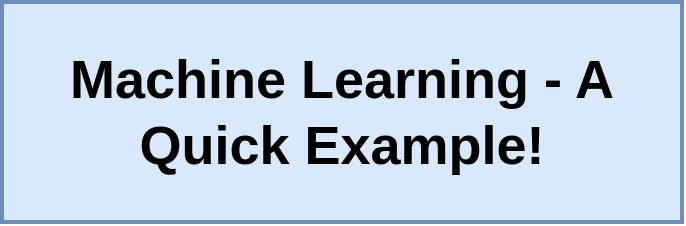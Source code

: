 <mxfile userAgent="Mozilla/5.0 (Macintosh; Intel Mac OS X 10_13_6) AppleWebKit/537.36 (KHTML, like Gecko) Chrome/68.0.344.106 Safari/537.36" version="9.2.1" editor="www.draw.io" type="github"><diagram id="460f4e1b-ad87-1192-3777-3b4a3b31817b" name="01 - ml"><mxGraphModel dx="699" dy="318" grid="1" gridSize="10" guides="1" tooltips="1" connect="1" arrows="1" fold="1" page="1" pageScale="1" pageWidth="3300" pageHeight="4681" background="#ffffff" math="0" shadow="0"><root><mxCell id="0"/><mxCell id="1" parent="0"/><mxCell id="6" value="Machine Learning - A Quick Example!" style="rounded=0;whiteSpace=wrap;html=1;strokeWidth=2;fontSize=27;align=center;fillColor=#dae8fc;strokeColor=#6c8ebf;fontStyle=1" vertex="1" parent="1"><mxGeometry x="530" y="170" width="340" height="110" as="geometry"/></mxCell></root></mxGraphModel></diagram><diagram id="e04aa3a9-991b-03bd-8eec-af1bfe04b6a5" name="04 - examples"><mxGraphModel dx="699" dy="318" grid="1" gridSize="10" guides="1" tooltips="1" connect="1" arrows="1" fold="1" page="1" pageScale="1" pageWidth="3300" pageHeight="4681" background="#ffffff" math="0" shadow="0"><root><mxCell id="0"/><mxCell id="1" parent="0"/><mxCell id="20" value="If it rains 240mm this year, how much flood damage will there be?" style="rounded=0;whiteSpace=wrap;html=1;strokeWidth=2;fontSize=20;align=center;fillColor=#dae8fc;strokeColor=#6c8ebf;" vertex="1" parent="1"><mxGeometry x="590" y="270" width="390" height="102" as="geometry"/></mxCell><mxCell id="28" value="Problem" style="rounded=0;whiteSpace=wrap;html=1;strokeWidth=2;fontSize=18;align=center;fillColor=#f5f5f5;strokeColor=#666666;fontStyle=2" vertex="1" parent="1"><mxGeometry x="450" y="100" width="100" height="40" as="geometry"/></mxCell><mxCell id="35" style="edgeStyle=orthogonalEdgeStyle;rounded=0;html=1;exitX=0.5;exitY=1;entryX=0.5;entryY=0;jettySize=auto;orthogonalLoop=1;strokeWidth=3;fontSize=15;" edge="1" parent="1" source="30" target="20"><mxGeometry relative="1" as="geometry"/></mxCell><mxCell id="30" value="City Manager asks you..." style="text;html=1;strokeColor=none;fillColor=none;align=center;verticalAlign=middle;whiteSpace=wrap;rounded=0;fontSize=20;fontStyle=2" vertex="1" parent="1"><mxGeometry x="720" y="190" width="130" height="50" as="geometry"/></mxCell><mxCell id="34" style="edgeStyle=orthogonalEdgeStyle;rounded=0;html=1;exitX=0.5;exitY=1;jettySize=auto;orthogonalLoop=1;strokeWidth=3;fontSize=15;" edge="1" parent="1" source="33"><mxGeometry relative="1" as="geometry"><mxPoint x="785.333" y="190" as="targetPoint"/></mxGeometry></mxCell><mxCell id="33" value="Imagine you are an analyst at a small city with a big flooding problem." style="rounded=0;whiteSpace=wrap;html=1;strokeWidth=2;fontSize=15;align=center;fontStyle=2;fillColor=#f5f5f5;strokeColor=#666666;" vertex="1" parent="1"><mxGeometry x="621" y="90" width="329" height="60" as="geometry"/></mxCell></root></mxGraphModel></diagram><diagram id="da164548-82a7-afe7-6e6e-ec7a1a2e9e2a" name="12 - question"><mxGraphModel dx="699" dy="318" grid="1" gridSize="10" guides="1" tooltips="1" connect="1" arrows="1" fold="1" page="1" pageScale="1" pageWidth="3300" pageHeight="4681" background="#ffffff" math="0" shadow="0"><root><mxCell id="0"/><mxCell id="1" parent="0"/><mxCell id="2" value="Assemble a set of data related to the problem you're trying to solve" style="rounded=0;whiteSpace=wrap;html=1;strokeWidth=2;fontSize=15;align=center;fillColor=#dae8fc;strokeColor=#6c8ebf;" vertex="1" parent="1"><mxGeometry x="560" y="200" width="480" height="40" as="geometry"/></mxCell><mxCell id="3" value="Problem Solving Process" style="text;html=1;strokeColor=none;fillColor=none;align=center;verticalAlign=middle;whiteSpace=wrap;rounded=0;fontSize=20;fontStyle=1" vertex="1" parent="1"><mxGeometry x="662.5" y="130" width="275" height="20" as="geometry"/></mxCell><mxCell id="4" value="" style="endArrow=classic;html=1;strokeWidth=3;fontSize=15;" edge="1" parent="1"><mxGeometry width="50" height="50" relative="1" as="geometry"><mxPoint x="550" y="160" as="sourcePoint"/><mxPoint x="550" y="360" as="targetPoint"/></mxGeometry></mxCell><mxCell id="5" value="Identify data that is relevant to the problem" style="rounded=0;whiteSpace=wrap;html=1;strokeWidth=2;fontSize=15;align=center;fillColor=#dae8fc;strokeColor=#6c8ebf;" vertex="1" parent="1"><mxGeometry x="560" y="160" width="480" height="40" as="geometry"/></mxCell><mxCell id="6" value="Decide on the type of output you are predicting" style="rounded=0;whiteSpace=wrap;html=1;strokeWidth=2;fontSize=15;align=center;fillColor=#dae8fc;strokeColor=#6c8ebf;" vertex="1" parent="1"><mxGeometry x="560" y="240" width="480" height="40" as="geometry"/></mxCell><mxCell id="7" value="Based on type of output, pick an algorithm that will determine a correlation between your 'features' and 'labels'" style="rounded=0;whiteSpace=wrap;html=1;strokeWidth=2;fontSize=15;align=center;fillColor=#dae8fc;strokeColor=#6c8ebf;" vertex="1" parent="1"><mxGeometry x="560" y="280" width="480" height="40" as="geometry"/></mxCell><mxCell id="8" value="Use model generated by algorithm to make a prediction" style="rounded=0;whiteSpace=wrap;html=1;strokeWidth=2;fontSize=15;align=center;fillColor=#dae8fc;strokeColor=#6c8ebf;" vertex="1" parent="1"><mxGeometry x="560" y="320" width="480" height="40" as="geometry"/></mxCell></root></mxGraphModel></diagram><diagram id="76f795b4-d7b3-1add-bacd-87d66de866ec" name="14 - dep"><mxGraphModel dx="932" dy="424" grid="1" gridSize="10" guides="1" tooltips="1" connect="1" arrows="1" fold="1" page="1" pageScale="1" pageWidth="3300" pageHeight="4681" background="#ffffff" math="0" shadow="0"><root><mxCell id="0"/><mxCell id="1" parent="0"/><mxCell id="2" value="annual rainfall" style="rounded=0;whiteSpace=wrap;html=1;strokeWidth=2;fontSize=20;align=center;fillColor=#dae8fc;strokeColor=#6c8ebf;fontStyle=1" vertex="1" parent="1"><mxGeometry x="515" y="270" width="120" height="60" as="geometry"/></mxCell><mxCell id="3" value="If the amount of&amp;nbsp;" style="text;html=1;strokeColor=none;fillColor=none;align=center;verticalAlign=middle;whiteSpace=wrap;rounded=0;fontSize=20;" vertex="1" parent="1"><mxGeometry x="360" y="290" width="160" height="20" as="geometry"/></mxCell><mxCell id="4" value="changes, we will probably see a change in" style="text;html=1;strokeColor=none;fillColor=none;align=center;verticalAlign=middle;whiteSpace=wrap;rounded=0;fontSize=20;" vertex="1" parent="1"><mxGeometry x="640" y="290" width="380" height="20" as="geometry"/></mxCell><mxCell id="5" value="flood damage costs" style="rounded=0;whiteSpace=wrap;html=1;strokeWidth=2;fontSize=20;align=center;fillColor=#dae8fc;strokeColor=#6c8ebf;fontStyle=1" vertex="1" parent="1"><mxGeometry x="1023" y="270" width="207" height="60" as="geometry"/></mxCell><mxCell id="8" style="edgeStyle=orthogonalEdgeStyle;rounded=0;html=1;exitX=0.5;exitY=1;jettySize=auto;orthogonalLoop=1;strokeWidth=3;fontSize=17;" edge="1" parent="1" source="6"><mxGeometry relative="1" as="geometry"><mxPoint x="575.333" y="400" as="targetPoint"/></mxGeometry></mxCell><mxCell id="6" value="&lt;i style=&quot;font-size: 17px;&quot;&gt;independent variable&lt;/i&gt;" style="text;html=1;strokeColor=none;fillColor=none;align=center;verticalAlign=middle;whiteSpace=wrap;rounded=0;fontSize=17;" vertex="1" parent="1"><mxGeometry x="522.5" y="330" width="105" height="40" as="geometry"/></mxCell><mxCell id="7" value="&lt;i style=&quot;font-size: 17px&quot;&gt;dependent variable&lt;/i&gt;" style="text;html=1;strokeColor=none;fillColor=none;align=center;verticalAlign=middle;whiteSpace=wrap;rounded=0;fontSize=17;" vertex="1" parent="1"><mxGeometry x="1078.5" y="330" width="96" height="40" as="geometry"/></mxCell><mxCell id="9" value="&lt;i style=&quot;font-size: 17px&quot;&gt;'feature'&lt;/i&gt;" style="text;html=1;strokeColor=none;fillColor=none;align=center;verticalAlign=middle;whiteSpace=wrap;rounded=0;fontSize=17;" vertex="1" parent="1"><mxGeometry x="530" y="400" width="90" height="30" as="geometry"/></mxCell><mxCell id="10" style="edgeStyle=orthogonalEdgeStyle;rounded=0;html=1;exitX=0.5;exitY=1;jettySize=auto;orthogonalLoop=1;strokeWidth=3;fontSize=17;" edge="1" parent="1"><mxGeometry relative="1" as="geometry"><mxPoint x="1126.833" y="400" as="targetPoint"/><mxPoint x="1126.833" y="370" as="sourcePoint"/></mxGeometry></mxCell><mxCell id="11" value="&lt;i style=&quot;font-size: 17px&quot;&gt;'label'&lt;/i&gt;" style="text;html=1;strokeColor=none;fillColor=none;align=center;verticalAlign=middle;whiteSpace=wrap;rounded=0;fontSize=17;" vertex="1" parent="1"><mxGeometry x="1081.5" y="400" width="90" height="30" as="geometry"/></mxCell></root></mxGraphModel></diagram><diagram id="6c2f3a52-e8e1-6893-dec5-305fc12ac588" name="13 - records"><mxGraphModel dx="1118" dy="509" grid="1" gridSize="10" guides="1" tooltips="1" connect="1" arrows="1" fold="1" page="1" pageScale="1" pageWidth="3300" pageHeight="4681" background="#ffffff" math="0" shadow="0"><root><mxCell id="0"/><mxCell id="1" parent="0"/><mxCell id="35" value="" style="rounded=0;whiteSpace=wrap;html=1;strokeWidth=2;fontSize=16;align=center;fillColor=#dae8fc;strokeColor=#6c8ebf;" vertex="1" parent="1"><mxGeometry x="390" y="216" width="280" height="404" as="geometry"/></mxCell><mxCell id="2" value="" style="rounded=0;whiteSpace=wrap;html=1;strokeWidth=2;fontSize=14;align=center;fillColor=#f5f5f5;strokeColor=#666666;" vertex="1" parent="1"><mxGeometry x="1120" y="241" width="480" height="300" as="geometry"/></mxCell><mxCell id="3" value="Total Rainfall (mm)" style="text;html=1;strokeColor=none;fillColor=none;align=center;verticalAlign=middle;whiteSpace=wrap;rounded=0;fontSize=20;" vertex="1" parent="1"><mxGeometry x="1282.5" y="258" width="135" height="20" as="geometry"/></mxCell><mxCell id="4" value="" style="endArrow=none;html=1;strokeWidth=3;fontSize=20;" edge="1" parent="1"><mxGeometry width="50" height="50" relative="1" as="geometry"><mxPoint x="1130" y="291" as="sourcePoint"/><mxPoint x="1570" y="291" as="targetPoint"/></mxGeometry></mxCell><mxCell id="5" value="Flood Damage (million $)" style="text;html=1;strokeColor=none;fillColor=none;align=center;verticalAlign=middle;whiteSpace=wrap;rounded=0;fontSize=20;" vertex="1" parent="1"><mxGeometry x="1435" y="258" width="150" height="20" as="geometry"/></mxCell><mxCell id="6" value="250" style="text;html=1;strokeColor=none;fillColor=none;align=center;verticalAlign=middle;whiteSpace=wrap;rounded=0;fontSize=20;" vertex="1" parent="1"><mxGeometry x="1330" y="311" width="40" height="20" as="geometry"/></mxCell><mxCell id="7" value="2.1" style="text;html=1;strokeColor=none;fillColor=none;align=center;verticalAlign=middle;whiteSpace=wrap;rounded=0;fontSize=20;" vertex="1" parent="1"><mxGeometry x="1490" y="311" width="40" height="20" as="geometry"/></mxCell><mxCell id="8" value="197" style="text;html=1;strokeColor=none;fillColor=none;align=center;verticalAlign=middle;whiteSpace=wrap;rounded=0;fontSize=20;" vertex="1" parent="1"><mxGeometry x="1330" y="349" width="40" height="20" as="geometry"/></mxCell><mxCell id="9" value="1.2" style="text;html=1;strokeColor=none;fillColor=none;align=center;verticalAlign=middle;whiteSpace=wrap;rounded=0;fontSize=20;" vertex="1" parent="1"><mxGeometry x="1490" y="349" width="40" height="20" as="geometry"/></mxCell><mxCell id="10" value="274" style="text;html=1;strokeColor=none;fillColor=none;align=center;verticalAlign=middle;whiteSpace=wrap;rounded=0;fontSize=20;" vertex="1" parent="1"><mxGeometry x="1330" y="386" width="40" height="20" as="geometry"/></mxCell><mxCell id="11" value="2.5" style="text;html=1;strokeColor=none;fillColor=none;align=center;verticalAlign=middle;whiteSpace=wrap;rounded=0;fontSize=20;" vertex="1" parent="1"><mxGeometry x="1490" y="386" width="40" height="20" as="geometry"/></mxCell><mxCell id="12" value="291" style="text;html=1;strokeColor=none;fillColor=none;align=center;verticalAlign=middle;whiteSpace=wrap;rounded=0;fontSize=20;" vertex="1" parent="1"><mxGeometry x="1330" y="424" width="40" height="20" as="geometry"/></mxCell><mxCell id="13" value="5.3" style="text;html=1;strokeColor=none;fillColor=none;align=center;verticalAlign=middle;whiteSpace=wrap;rounded=0;fontSize=20;" vertex="1" parent="1"><mxGeometry x="1490" y="424" width="40" height="20" as="geometry"/></mxCell><mxCell id="14" value="136" style="text;html=1;strokeColor=none;fillColor=none;align=center;verticalAlign=middle;whiteSpace=wrap;rounded=0;fontSize=20;" vertex="1" parent="1"><mxGeometry x="1330" y="461" width="40" height="20" as="geometry"/></mxCell><mxCell id="15" value="0" style="text;html=1;strokeColor=none;fillColor=none;align=center;verticalAlign=middle;whiteSpace=wrap;rounded=0;fontSize=20;" vertex="1" parent="1"><mxGeometry x="1490" y="461" width="40" height="20" as="geometry"/></mxCell><mxCell id="16" value="306" style="text;html=1;strokeColor=none;fillColor=none;align=center;verticalAlign=middle;whiteSpace=wrap;rounded=0;fontSize=20;" vertex="1" parent="1"><mxGeometry x="1330" y="499" width="40" height="20" as="geometry"/></mxCell><mxCell id="17" value="6.2" style="text;html=1;strokeColor=none;fillColor=none;align=center;verticalAlign=middle;whiteSpace=wrap;rounded=0;fontSize=20;" vertex="1" parent="1"><mxGeometry x="1490" y="499" width="40" height="20" as="geometry"/></mxCell><mxCell id="18" value="Data on Past Events" style="text;html=1;strokeColor=none;fillColor=none;align=center;verticalAlign=middle;whiteSpace=wrap;rounded=0;fontSize=20;fontStyle=1" vertex="1" parent="1"><mxGeometry x="1255" y="211" width="210" height="20" as="geometry"/></mxCell><mxCell id="19" value="Year" style="text;html=1;strokeColor=none;fillColor=none;align=center;verticalAlign=middle;whiteSpace=wrap;rounded=0;fontSize=20;" vertex="1" parent="1"><mxGeometry x="1120" y="258" width="160" height="20" as="geometry"/></mxCell><mxCell id="20" value="2008" style="text;html=1;strokeColor=none;fillColor=none;align=center;verticalAlign=middle;whiteSpace=wrap;rounded=0;fontSize=20;" vertex="1" parent="1"><mxGeometry x="1180" y="311" width="40" height="20" as="geometry"/></mxCell><mxCell id="21" value="2009" style="text;html=1;strokeColor=none;fillColor=none;align=center;verticalAlign=middle;whiteSpace=wrap;rounded=0;fontSize=20;" vertex="1" parent="1"><mxGeometry x="1180" y="349" width="40" height="20" as="geometry"/></mxCell><mxCell id="22" value="2010" style="text;html=1;strokeColor=none;fillColor=none;align=center;verticalAlign=middle;whiteSpace=wrap;rounded=0;fontSize=20;" vertex="1" parent="1"><mxGeometry x="1180" y="386" width="40" height="20" as="geometry"/></mxCell><mxCell id="23" value="2011" style="text;html=1;strokeColor=none;fillColor=none;align=center;verticalAlign=middle;whiteSpace=wrap;rounded=0;fontSize=20;" vertex="1" parent="1"><mxGeometry x="1180" y="424" width="40" height="20" as="geometry"/></mxCell><mxCell id="24" value="2012" style="text;html=1;strokeColor=none;fillColor=none;align=center;verticalAlign=middle;whiteSpace=wrap;rounded=0;fontSize=20;" vertex="1" parent="1"><mxGeometry x="1180" y="461" width="40" height="20" as="geometry"/></mxCell><mxCell id="25" value="2013" style="text;html=1;strokeColor=none;fillColor=none;align=center;verticalAlign=middle;whiteSpace=wrap;rounded=0;fontSize=20;" vertex="1" parent="1"><mxGeometry x="1180" y="499" width="40" height="20" as="geometry"/></mxCell><mxCell id="28" value="...&lt;i&gt;250mm of rainfall last year...&lt;/i&gt;&lt;br&gt;" style="rounded=0;whiteSpace=wrap;html=1;strokeWidth=2;fontSize=23;align=center;" vertex="1" parent="1"><mxGeometry x="420" y="239" width="220" height="73" as="geometry"/></mxCell><mxCell id="29" value="Newspaper snippet from 2009" style="text;html=1;strokeColor=none;fillColor=none;align=center;verticalAlign=middle;whiteSpace=wrap;rounded=0;fontSize=16;fontStyle=2" vertex="1" parent="1"><mxGeometry x="425" y="315" width="210" height="40" as="geometry"/></mxCell><mxCell id="30" value="...197mm and 274mm of rainfall&lt;i&gt;...&lt;/i&gt;&lt;br&gt;" style="rounded=0;whiteSpace=wrap;html=1;strokeWidth=2;fontSize=23;align=center;" vertex="1" parent="1"><mxGeometry x="420" y="376" width="220" height="73" as="geometry"/></mxCell><mxCell id="31" value="Youtube video from 2011" style="text;html=1;strokeColor=none;fillColor=none;align=center;verticalAlign=middle;whiteSpace=wrap;rounded=0;fontSize=16;fontStyle=2" vertex="1" parent="1"><mxGeometry x="425" y="452" width="210" height="30" as="geometry"/></mxCell><mxCell id="32" value="&lt;i&gt;...291mm, 136mm, 306mm since 2011..&lt;/i&gt;&lt;br&gt;" style="rounded=0;whiteSpace=wrap;html=1;strokeWidth=2;fontSize=23;align=center;" vertex="1" parent="1"><mxGeometry x="420" y="510" width="220" height="73" as="geometry"/></mxCell><mxCell id="33" value="weather.com" style="text;html=1;strokeColor=none;fillColor=none;align=center;verticalAlign=middle;whiteSpace=wrap;rounded=0;fontSize=16;fontStyle=2" vertex="1" parent="1"><mxGeometry x="425" y="586" width="210" height="30" as="geometry"/></mxCell><mxCell id="36" value="" style="rounded=0;whiteSpace=wrap;html=1;strokeWidth=2;fontSize=16;align=center;fillColor=#dae8fc;strokeColor=#6c8ebf;" vertex="1" parent="1"><mxGeometry x="750" y="320" width="280" height="180" as="geometry"/></mxCell><mxCell id="37" value="Report: Budget of Cityville since 2008" style="rounded=0;whiteSpace=wrap;html=1;strokeWidth=2;fontSize=23;align=center;" vertex="1" parent="1"><mxGeometry x="780" y="363" width="220" height="99" as="geometry"/></mxCell><mxCell id="38" value="+" style="text;html=1;strokeColor=none;fillColor=none;align=center;verticalAlign=middle;whiteSpace=wrap;rounded=0;fontSize=80;" vertex="1" parent="1"><mxGeometry x="690" y="402.5" width="40" height="20" as="geometry"/></mxCell><mxCell id="39" value="=" style="text;html=1;strokeColor=none;fillColor=none;align=center;verticalAlign=middle;whiteSpace=wrap;rounded=0;fontSize=80;" vertex="1" parent="1"><mxGeometry x="1050" y="400" width="40" height="20" as="geometry"/></mxCell></root></mxGraphModel></diagram><diagram id="a5bf958d-b89d-b4d6-0a22-672311ef48f0" name="15 - type"><mxGraphModel dx="699" dy="318" grid="1" gridSize="10" guides="1" tooltips="1" connect="1" arrows="1" fold="1" page="1" pageScale="1" pageWidth="3300" pageHeight="4681" background="#ffffff" math="0" shadow="0"><root><mxCell id="0"/><mxCell id="1" parent="0"/><mxCell id="5" style="edgeStyle=orthogonalEdgeStyle;rounded=0;html=1;exitX=1;exitY=0.5;jettySize=auto;orthogonalLoop=1;strokeWidth=3;fontSize=17;" edge="1" parent="1" source="2"><mxGeometry relative="1" as="geometry"><mxPoint x="590" y="315" as="targetPoint"/></mxGeometry></mxCell><mxCell id="2" value="Classification" style="rounded=0;whiteSpace=wrap;html=1;strokeWidth=2;fontSize=17;align=center;fillColor=#dae8fc;strokeColor=#6c8ebf;fontStyle=1" vertex="1" parent="1"><mxGeometry x="430" y="250" width="120" height="130" as="geometry"/></mxCell><mxCell id="4" value="Regression" style="rounded=0;whiteSpace=wrap;html=1;strokeWidth=2;fontSize=17;align=center;fillColor=#dae8fc;strokeColor=#6c8ebf;fontStyle=1" vertex="1" parent="1"><mxGeometry x="430" y="390" width="120" height="130" as="geometry"/></mxCell><mxCell id="6" value="The value of our labels belong to a &lt;b&gt;discrete&lt;/b&gt; set" style="rounded=0;whiteSpace=wrap;html=1;strokeWidth=2;fontSize=17;align=center;" vertex="1" parent="1"><mxGeometry x="590" y="278" width="230" height="75" as="geometry"/></mxCell><mxCell id="7" style="edgeStyle=orthogonalEdgeStyle;rounded=0;html=1;exitX=1;exitY=0.5;jettySize=auto;orthogonalLoop=1;strokeWidth=3;fontSize=17;" edge="1" parent="1"><mxGeometry relative="1" as="geometry"><mxPoint x="590" y="454.5" as="targetPoint"/><mxPoint x="550" y="454.5" as="sourcePoint"/></mxGeometry></mxCell><mxCell id="8" value="The value of our labels belong to a &lt;b&gt;continuous&lt;/b&gt; set" style="rounded=0;whiteSpace=wrap;html=1;strokeWidth=2;fontSize=17;align=center;" vertex="1" parent="1"><mxGeometry x="590" y="418" width="230" height="75" as="geometry"/></mxCell></root></mxGraphModel></diagram><diagram id="61c9044b-2112-1b3d-8c2a-5af05b849c00" name="16 - class"><mxGraphModel dx="699" dy="318" grid="1" gridSize="10" guides="1" tooltips="1" connect="1" arrows="1" fold="1" page="1" pageScale="1" pageWidth="3300" pageHeight="4681" background="#ffffff" math="0" shadow="0"><root><mxCell id="0"/><mxCell id="1" parent="0"/><mxCell id="7" style="edgeStyle=orthogonalEdgeStyle;rounded=0;html=1;exitX=1;exitY=0.5;jettySize=auto;orthogonalLoop=1;strokeWidth=3;fontSize=17;" edge="1" parent="1" source="2" target="6"><mxGeometry relative="1" as="geometry"/></mxCell><mxCell id="18" style="edgeStyle=orthogonalEdgeStyle;rounded=0;html=1;exitX=1;exitY=0.5;jettySize=auto;orthogonalLoop=1;strokeWidth=3;fontSize=17;" edge="1" parent="1" source="2" target="14"><mxGeometry relative="1" as="geometry"/></mxCell><mxCell id="24" style="edgeStyle=orthogonalEdgeStyle;rounded=0;html=1;exitX=1;exitY=0.5;jettySize=auto;orthogonalLoop=1;strokeWidth=3;fontSize=17;" edge="1" parent="1" source="2" target="20"><mxGeometry relative="1" as="geometry"/></mxCell><mxCell id="2" value="Predictions with 'Classification' techniques" style="rounded=0;whiteSpace=wrap;html=1;strokeWidth=2;fontSize=17;align=center;fillColor=#dae8fc;strokeColor=#6c8ebf;fontStyle=1" vertex="1" parent="1"><mxGeometry x="430" y="250" width="140" height="130" as="geometry"/></mxCell><mxCell id="11" style="edgeStyle=orthogonalEdgeStyle;rounded=0;html=1;exitX=1;exitY=0.5;jettySize=auto;orthogonalLoop=1;strokeWidth=3;fontSize=17;" edge="1" parent="1" source="6" target="8"><mxGeometry relative="1" as="geometry"/></mxCell><mxCell id="6" value="Based on how many hours a student studied for an exam, did they PASS or FAIL" style="rounded=0;whiteSpace=wrap;html=1;strokeWidth=2;fontSize=17;align=center;fillColor=#ffffff;strokeColor=#000000;fontStyle=0" vertex="1" parent="1"><mxGeometry x="660" y="180" width="270" height="80" as="geometry"/></mxCell><mxCell id="8" value="" style="rounded=0;whiteSpace=wrap;html=1;strokeWidth=2;fontSize=17;align=center;fillColor=#d5e8d4;strokeColor=#82b366;fontStyle=1" vertex="1" parent="1"><mxGeometry x="960" y="180" width="140" height="80" as="geometry"/></mxCell><mxCell id="9" value="PASS" style="rounded=0;whiteSpace=wrap;html=1;strokeWidth=2;fontSize=17;align=center;" vertex="1" parent="1"><mxGeometry x="970" y="185" width="120" height="30" as="geometry"/></mxCell><mxCell id="10" value="FAIL" style="rounded=0;whiteSpace=wrap;html=1;strokeWidth=2;fontSize=17;align=center;" vertex="1" parent="1"><mxGeometry x="970" y="225" width="120" height="30" as="geometry"/></mxCell><mxCell id="12" value="The value of our labels belong to a &lt;b&gt;discrete&lt;/b&gt; set" style="rounded=0;whiteSpace=wrap;html=1;strokeWidth=2;fontSize=17;align=center;fontStyle=2" vertex="1" parent="1"><mxGeometry x="430" y="380" width="140" height="70" as="geometry"/></mxCell><mxCell id="13" style="edgeStyle=orthogonalEdgeStyle;rounded=0;html=1;exitX=1;exitY=0.5;jettySize=auto;orthogonalLoop=1;strokeWidth=3;fontSize=17;" edge="1" source="14" target="15" parent="1"><mxGeometry relative="1" as="geometry"/></mxCell><mxCell id="14" value="Based on the content of this email, is it SPAM or NOT SPAM" style="rounded=0;whiteSpace=wrap;html=1;strokeWidth=2;fontSize=17;align=center;fillColor=#ffffff;strokeColor=#000000;fontStyle=0" vertex="1" parent="1"><mxGeometry x="660" y="275" width="270" height="80" as="geometry"/></mxCell><mxCell id="15" value="" style="rounded=0;whiteSpace=wrap;html=1;strokeWidth=2;fontSize=17;align=center;fillColor=#d5e8d4;strokeColor=#82b366;fontStyle=1" vertex="1" parent="1"><mxGeometry x="960" y="275" width="140" height="80" as="geometry"/></mxCell><mxCell id="16" value="SPAM" style="rounded=0;whiteSpace=wrap;html=1;strokeWidth=2;fontSize=17;align=center;" vertex="1" parent="1"><mxGeometry x="970" y="280" width="120" height="30" as="geometry"/></mxCell><mxCell id="17" value="NOT SPAM" style="rounded=0;whiteSpace=wrap;html=1;strokeWidth=2;fontSize=17;align=center;" vertex="1" parent="1"><mxGeometry x="970" y="320" width="120" height="30" as="geometry"/></mxCell><mxCell id="19" style="edgeStyle=orthogonalEdgeStyle;rounded=0;html=1;exitX=1;exitY=0.5;jettySize=auto;orthogonalLoop=1;strokeWidth=3;fontSize=17;" edge="1" source="20" target="21" parent="1"><mxGeometry relative="1" as="geometry"/></mxCell><mxCell id="20" value="Based on where a football player shoots from, are they likely to SCORE or NOT SCORE" style="rounded=0;whiteSpace=wrap;html=1;strokeWidth=2;fontSize=17;align=center;fillColor=#ffffff;strokeColor=#000000;fontStyle=0" vertex="1" parent="1"><mxGeometry x="660" y="370" width="270" height="80" as="geometry"/></mxCell><mxCell id="21" value="" style="rounded=0;whiteSpace=wrap;html=1;strokeWidth=2;fontSize=17;align=center;fillColor=#d5e8d4;strokeColor=#82b366;fontStyle=1" vertex="1" parent="1"><mxGeometry x="960" y="370" width="140" height="80" as="geometry"/></mxCell><mxCell id="22" value="SCORE" style="rounded=0;whiteSpace=wrap;html=1;strokeWidth=2;fontSize=17;align=center;" vertex="1" parent="1"><mxGeometry x="970" y="375" width="120" height="30" as="geometry"/></mxCell><mxCell id="23" value="NOT SCORE" style="rounded=0;whiteSpace=wrap;html=1;strokeWidth=2;fontSize=17;align=center;" vertex="1" parent="1"><mxGeometry x="970" y="415" width="120" height="30" as="geometry"/></mxCell></root></mxGraphModel></diagram><diagram name="17 - regression" id="1c0c0566-15ab-96db-2a6d-6fc4d45b10ae"><mxGraphModel dx="699" dy="318" grid="1" gridSize="10" guides="1" tooltips="1" connect="1" arrows="1" fold="1" page="1" pageScale="1" pageWidth="3300" pageHeight="4681" background="#ffffff" math="0" shadow="0"><root><mxCell id="0"/><mxCell id="1" parent="0"/><mxCell id="2" style="edgeStyle=orthogonalEdgeStyle;rounded=0;html=1;exitX=1;exitY=0.5;jettySize=auto;orthogonalLoop=1;strokeWidth=3;fontSize=17;" edge="1" parent="1" source="5" target="7"><mxGeometry relative="1" as="geometry"/></mxCell><mxCell id="3" style="edgeStyle=orthogonalEdgeStyle;rounded=0;html=1;exitX=1;exitY=0.5;jettySize=auto;orthogonalLoop=1;strokeWidth=3;fontSize=17;" edge="1" parent="1" source="5" target="13"><mxGeometry relative="1" as="geometry"/></mxCell><mxCell id="4" style="edgeStyle=orthogonalEdgeStyle;rounded=0;html=1;exitX=1;exitY=0.5;jettySize=auto;orthogonalLoop=1;strokeWidth=3;fontSize=17;" edge="1" parent="1" source="5" target="18"><mxGeometry relative="1" as="geometry"/></mxCell><mxCell id="5" value="Predictions with 'Regression' techniques" style="rounded=0;whiteSpace=wrap;html=1;strokeWidth=2;fontSize=17;align=center;fillColor=#dae8fc;strokeColor=#6c8ebf;fontStyle=1" vertex="1" parent="1"><mxGeometry x="430" y="250" width="140" height="130" as="geometry"/></mxCell><mxCell id="6" style="edgeStyle=orthogonalEdgeStyle;rounded=0;html=1;exitX=1;exitY=0.5;jettySize=auto;orthogonalLoop=1;strokeWidth=3;fontSize=17;" edge="1" parent="1" source="7" target="8"><mxGeometry relative="1" as="geometry"/></mxCell><mxCell id="7" value="Based on the year, make, and model of a car, what is its value?" style="rounded=0;whiteSpace=wrap;html=1;strokeWidth=2;fontSize=17;align=center;fillColor=#ffffff;strokeColor=#000000;fontStyle=0" vertex="1" parent="1"><mxGeometry x="660" y="180" width="270" height="80" as="geometry"/></mxCell><mxCell id="8" value="" style="rounded=0;whiteSpace=wrap;html=1;strokeWidth=2;fontSize=17;align=center;fillColor=#d5e8d4;strokeColor=#82b366;fontStyle=1" vertex="1" parent="1"><mxGeometry x="960" y="180" width="140" height="80" as="geometry"/></mxCell><mxCell id="9" value="$0 to $50k" style="rounded=0;whiteSpace=wrap;html=1;strokeWidth=2;fontSize=17;align=center;" vertex="1" parent="1"><mxGeometry x="970" y="205" width="120" height="30" as="geometry"/></mxCell><mxCell id="11" value="The value of our labels belong to a &lt;b&gt;continuous&lt;/b&gt; set" style="rounded=0;whiteSpace=wrap;html=1;strokeWidth=2;fontSize=17;align=center;fontStyle=2" vertex="1" parent="1"><mxGeometry x="430" y="380" width="140" height="70" as="geometry"/></mxCell><mxCell id="12" style="edgeStyle=orthogonalEdgeStyle;rounded=0;html=1;exitX=1;exitY=0.5;jettySize=auto;orthogonalLoop=1;strokeWidth=3;fontSize=17;" edge="1" parent="1" source="13" target="14"><mxGeometry relative="1" as="geometry"/></mxCell><mxCell id="13" value="Based on an individual's daily calorie intake and minutes spent exercising, what is their weight?" style="rounded=0;whiteSpace=wrap;html=1;strokeWidth=2;fontSize=17;align=center;fillColor=#ffffff;strokeColor=#000000;fontStyle=0" vertex="1" parent="1"><mxGeometry x="660" y="275" width="270" height="80" as="geometry"/></mxCell><mxCell id="14" value="" style="rounded=0;whiteSpace=wrap;html=1;strokeWidth=2;fontSize=17;align=center;fillColor=#d5e8d4;strokeColor=#82b366;fontStyle=1" vertex="1" parent="1"><mxGeometry x="960" y="275" width="140" height="80" as="geometry"/></mxCell><mxCell id="15" value="80lb to 400lb" style="rounded=0;whiteSpace=wrap;html=1;strokeWidth=2;fontSize=17;align=center;" vertex="1" parent="1"><mxGeometry x="970" y="300" width="120" height="30" as="geometry"/></mxCell><mxCell id="17" style="edgeStyle=orthogonalEdgeStyle;rounded=0;html=1;exitX=1;exitY=0.5;jettySize=auto;orthogonalLoop=1;strokeWidth=3;fontSize=17;" edge="1" parent="1" source="18" target="19"><mxGeometry relative="1" as="geometry"/></mxCell><mxCell id="18" value="Based on the height of this pine tree, what is its age?" style="rounded=0;whiteSpace=wrap;html=1;strokeWidth=2;fontSize=17;align=center;fillColor=#ffffff;strokeColor=#000000;fontStyle=0" vertex="1" parent="1"><mxGeometry x="660" y="370" width="270" height="80" as="geometry"/></mxCell><mxCell id="19" value="" style="rounded=0;whiteSpace=wrap;html=1;strokeWidth=2;fontSize=17;align=center;fillColor=#d5e8d4;strokeColor=#82b366;fontStyle=1" vertex="1" parent="1"><mxGeometry x="960" y="370" width="140" height="80" as="geometry"/></mxCell><mxCell id="20" value="0 to 500 years" style="rounded=0;whiteSpace=wrap;html=1;strokeWidth=2;fontSize=17;align=center;" vertex="1" parent="1"><mxGeometry x="970" y="395" width="120" height="30" as="geometry"/></mxCell></root></mxGraphModel></diagram><diagram id="e38e6dc4-96ea-9c74-f1f8-4109b8b73cc2" name="18 - linear"><mxGraphModel dx="932" dy="424" grid="1" gridSize="10" guides="1" tooltips="1" connect="1" arrows="1" fold="1" page="1" pageScale="1" pageWidth="3300" pageHeight="4681" background="#ffffff" math="0" shadow="0"><root><mxCell id="0"/><mxCell id="1" parent="0"/><mxCell id="4" style="edgeStyle=orthogonalEdgeStyle;rounded=0;html=1;exitX=0.5;exitY=1;jettySize=auto;orthogonalLoop=1;strokeWidth=3;fontSize=17;" edge="1" parent="1" source="2" target="3"><mxGeometry relative="1" as="geometry"/></mxCell><mxCell id="2" value="Dataset" style="rounded=0;whiteSpace=wrap;html=1;strokeWidth=2;fontSize=17;align=center;fillColor=#dae8fc;strokeColor=#6c8ebf;fontStyle=1" vertex="1" parent="1"><mxGeometry x="440" y="410" width="160" height="40" as="geometry"/></mxCell><mxCell id="5" style="edgeStyle=orthogonalEdgeStyle;rounded=0;html=1;exitX=1;exitY=0.5;jettySize=auto;orthogonalLoop=1;strokeWidth=3;fontSize=17;" edge="1" parent="1" source="3"><mxGeometry relative="1" as="geometry"><mxPoint x="660" y="510" as="targetPoint"/></mxGeometry></mxCell><mxCell id="3" value="Linear Regression Algorithm" style="rounded=0;whiteSpace=wrap;html=1;strokeWidth=2;fontSize=17;align=center;fillColor=#dae8fc;strokeColor=#6c8ebf;fontStyle=1" vertex="1" parent="1"><mxGeometry x="440" y="480" width="160" height="60" as="geometry"/></mxCell><mxCell id="7" style="edgeStyle=orthogonalEdgeStyle;rounded=0;html=1;exitX=0.5;exitY=1;jettySize=auto;orthogonalLoop=1;strokeWidth=3;fontSize=17;" edge="1" parent="1" source="6"><mxGeometry relative="1" as="geometry"><mxPoint x="935.333" y="580" as="targetPoint"/></mxGeometry></mxCell><mxCell id="6" value="Flood Damage (Million $) = 0.033 * (Annual Rain in MM) - 5.179" style="rounded=0;whiteSpace=wrap;html=1;strokeWidth=2;fontSize=17;align=center;fillColor=#d5e8d4;strokeColor=#82b366;fontStyle=1" vertex="1" parent="1"><mxGeometry x="660" y="480" width="550" height="60" as="geometry"/></mxCell><mxCell id="12" style="edgeStyle=orthogonalEdgeStyle;rounded=0;html=1;exitX=0.5;exitY=1;entryX=0.5;entryY=0;jettySize=auto;orthogonalLoop=1;strokeWidth=3;fontSize=17;" edge="1" parent="1" source="8" target="11"><mxGeometry relative="1" as="geometry"/></mxCell><mxCell id="8" value="Relationship between annual rain fall and flood damage" style="rounded=0;whiteSpace=wrap;html=1;strokeWidth=2;fontSize=17;align=center;fillColor=#dae8fc;strokeColor=#6c8ebf;fontStyle=1" vertex="1" parent="1"><mxGeometry x="660" y="580" width="550" height="60" as="geometry"/></mxCell><mxCell id="16" style="edgeStyle=orthogonalEdgeStyle;rounded=0;html=1;exitX=0.5;exitY=1;jettySize=auto;orthogonalLoop=1;strokeWidth=3;fontSize=17;" edge="1" parent="1" source="11" target="15"><mxGeometry relative="1" as="geometry"/></mxCell><mxCell id="11" value="Flood Damage (Million $) = 0.033 * (240MM) - 5.179" style="rounded=0;whiteSpace=wrap;html=1;strokeWidth=2;fontSize=17;align=center;fillColor=#d5e8d4;strokeColor=#82b366;fontStyle=1" vertex="1" parent="1"><mxGeometry x="660" y="680" width="550" height="60" as="geometry"/></mxCell><mxCell id="14" style="edgeStyle=orthogonalEdgeStyle;rounded=0;html=1;exitX=1;exitY=0.5;jettySize=auto;orthogonalLoop=1;strokeWidth=3;fontSize=17;" edge="1" parent="1" source="13" target="11"><mxGeometry relative="1" as="geometry"/></mxCell><mxCell id="13" value="If it rains 240mm this year, how much flood damage will there be?" style="rounded=0;whiteSpace=wrap;html=1;strokeWidth=2;fontSize=17;align=center;fillColor=#dae8fc;strokeColor=#6c8ebf;" vertex="1" parent="1"><mxGeometry x="370" y="680" width="250" height="60" as="geometry"/></mxCell><mxCell id="15" value="$2.74 Million in damage" style="rounded=0;whiteSpace=wrap;html=1;strokeWidth=2;fontSize=17;align=center;fillColor=#d5e8d4;strokeColor=#82b366;fontStyle=1" vertex="1" parent="1"><mxGeometry x="660" y="770" width="550" height="40" as="geometry"/></mxCell></root></mxGraphModel></diagram><diagram id="9f6fadb0-4e13-a4e6-bf85-92dcd17c93d6" name="19 - takeaways"><mxGraphModel dx="699" dy="318" grid="1" gridSize="10" guides="1" tooltips="1" connect="1" arrows="1" fold="1" page="1" pageScale="1" pageWidth="3300" pageHeight="4681" background="#ffffff" math="0" shadow="0"><root><mxCell id="0"/><mxCell id="1" parent="0"/><mxCell id="12" style="edgeStyle=orthogonalEdgeStyle;rounded=0;html=1;exitX=1;exitY=0.5;entryX=0;entryY=0.5;jettySize=auto;orthogonalLoop=1;strokeWidth=3;fontSize=12;" edge="1" parent="1" source="2" target="11"><mxGeometry relative="1" as="geometry"/></mxCell><mxCell id="2" value="Assemble a set of data related to the problem you're trying to solve" style="rounded=0;whiteSpace=wrap;html=1;strokeWidth=2;fontSize=15;align=center;fillColor=#dae8fc;strokeColor=#6c8ebf;" vertex="1" parent="1"><mxGeometry x="480" y="300" width="400" height="40" as="geometry"/></mxCell><mxCell id="3" value="Problem Solving Process" style="text;html=1;strokeColor=none;fillColor=none;align=center;verticalAlign=middle;whiteSpace=wrap;rounded=0;fontSize=20;fontStyle=1" vertex="1" parent="1"><mxGeometry x="582.5" y="230" width="275" height="20" as="geometry"/></mxCell><mxCell id="4" value="" style="endArrow=classic;html=1;strokeWidth=3;fontSize=15;" edge="1" parent="1"><mxGeometry width="50" height="50" relative="1" as="geometry"><mxPoint x="470" y="260" as="sourcePoint"/><mxPoint x="470" y="460" as="targetPoint"/></mxGeometry></mxCell><mxCell id="10" style="edgeStyle=orthogonalEdgeStyle;rounded=0;html=1;exitX=1;exitY=0.5;jettySize=auto;orthogonalLoop=1;strokeWidth=3;fontSize=17;" edge="1" parent="1" source="5" target="9"><mxGeometry relative="1" as="geometry"/></mxCell><mxCell id="5" value="Identify the independent and dependent variables" style="rounded=0;whiteSpace=wrap;html=1;strokeWidth=2;fontSize=15;align=center;fillColor=#dae8fc;strokeColor=#6c8ebf;" vertex="1" parent="1"><mxGeometry x="480" y="260" width="400" height="40" as="geometry"/></mxCell><mxCell id="6" value="Decide on the type of output you are predicting" style="rounded=0;whiteSpace=wrap;html=1;strokeWidth=2;fontSize=15;align=center;fillColor=#dae8fc;strokeColor=#6c8ebf;" vertex="1" parent="1"><mxGeometry x="480" y="340" width="400" height="40" as="geometry"/></mxCell><mxCell id="7" value="Based on type of output, pick an algorithm that will determine a correlation between your 'features' and 'labels'" style="rounded=0;whiteSpace=wrap;html=1;strokeWidth=2;fontSize=15;align=center;fillColor=#dae8fc;strokeColor=#6c8ebf;" vertex="1" parent="1"><mxGeometry x="480" y="380" width="400" height="40" as="geometry"/></mxCell><mxCell id="8" value="Use model generated by algorithm to make a prediction" style="rounded=0;whiteSpace=wrap;html=1;strokeWidth=2;fontSize=15;align=center;fillColor=#dae8fc;strokeColor=#6c8ebf;" vertex="1" parent="1"><mxGeometry x="480" y="420" width="400" height="40" as="geometry"/></mxCell><mxCell id="9" value="'&lt;b&gt;Features&lt;/b&gt;' are categories of data points that affect the value of a '&lt;b&gt;label&lt;/b&gt;'" style="rounded=0;whiteSpace=wrap;html=1;strokeWidth=2;fontSize=12;align=center;fillColor=#d5e8d4;strokeColor=#82b366;" vertex="1" parent="1"><mxGeometry x="900" y="260" width="260" height="40" as="geometry"/></mxCell><mxCell id="11" value="Datasets almost always cleanup or formatting" style="rounded=0;whiteSpace=wrap;html=1;strokeWidth=2;fontSize=12;align=center;fillColor=#d5e8d4;strokeColor=#82b366;" vertex="1" parent="1"><mxGeometry x="900" y="300" width="260" height="40" as="geometry"/></mxCell><mxCell id="13" style="edgeStyle=orthogonalEdgeStyle;rounded=0;html=1;exitX=1;exitY=0.5;entryX=0;entryY=0.5;jettySize=auto;orthogonalLoop=1;strokeWidth=3;fontSize=12;" edge="1" target="14" parent="1"><mxGeometry relative="1" as="geometry"><mxPoint x="880" y="360" as="sourcePoint"/></mxGeometry></mxCell><mxCell id="14" value="&lt;b&gt;Regression&lt;/b&gt; used with continuous values, &lt;b&gt;classification&lt;/b&gt; used with discrete values" style="rounded=0;whiteSpace=wrap;html=1;strokeWidth=2;fontSize=12;align=center;fillColor=#d5e8d4;strokeColor=#82b366;" vertex="1" parent="1"><mxGeometry x="900" y="340" width="260" height="40" as="geometry"/></mxCell><mxCell id="16" style="edgeStyle=orthogonalEdgeStyle;rounded=0;html=1;exitX=1;exitY=0.5;entryX=0;entryY=0.5;jettySize=auto;orthogonalLoop=1;strokeWidth=3;fontSize=12;" edge="1" target="17" parent="1"><mxGeometry relative="1" as="geometry"><mxPoint x="880" y="400" as="sourcePoint"/></mxGeometry></mxCell><mxCell id="17" value="Many, many different algorithms exist, each with pros and cons" style="rounded=0;whiteSpace=wrap;html=1;strokeWidth=2;fontSize=12;align=center;fillColor=#d5e8d4;strokeColor=#82b366;" vertex="1" parent="1"><mxGeometry x="900" y="380" width="260" height="40" as="geometry"/></mxCell><mxCell id="18" style="edgeStyle=orthogonalEdgeStyle;rounded=0;html=1;exitX=1;exitY=0.5;entryX=0;entryY=0.5;jettySize=auto;orthogonalLoop=1;strokeWidth=3;fontSize=12;" edge="1" target="19" parent="1"><mxGeometry relative="1" as="geometry"><mxPoint x="880" y="440" as="sourcePoint"/></mxGeometry></mxCell><mxCell id="19" value="Models relate the value of 'features' to the value of 'labels'" style="rounded=0;whiteSpace=wrap;html=1;strokeWidth=2;fontSize=12;align=center;fillColor=#d5e8d4;strokeColor=#82b366;" vertex="1" parent="1"><mxGeometry x="900" y="420" width="260" height="40" as="geometry"/></mxCell></root></mxGraphModel></diagram><diagram id="3c08542c-7b7c-ac65-66be-54a789182bd1" name="05 - ex"><mxGraphModel dx="932" dy="424" grid="1" gridSize="10" guides="1" tooltips="1" connect="1" arrows="1" fold="1" page="1" pageScale="1" pageWidth="3300" pageHeight="4681" background="#ffffff" math="0" shadow="0"><root><mxCell id="0"/><mxCell id="1" parent="0"/><mxCell id="2" style="edgeStyle=orthogonalEdgeStyle;rounded=0;html=1;exitX=1;exitY=0.5;jettySize=auto;orthogonalLoop=1;strokeWidth=3;fontSize=20;" edge="1" source="3" target="20" parent="1"><mxGeometry relative="1" as="geometry"/></mxCell><mxCell id="3" value="" style="rounded=0;whiteSpace=wrap;html=1;strokeWidth=2;fontSize=14;align=center;fillColor=#f5f5f5;strokeColor=#666666;" vertex="1" parent="1"><mxGeometry x="650" y="140" width="350" height="300" as="geometry"/></mxCell><mxCell id="4" value="Car Horsepower" style="text;html=1;strokeColor=none;fillColor=none;align=center;verticalAlign=middle;whiteSpace=wrap;rounded=0;fontSize=20;" vertex="1" parent="1"><mxGeometry x="682.5" y="157" width="135" height="20" as="geometry"/></mxCell><mxCell id="5" value="" style="endArrow=none;html=1;strokeWidth=3;fontSize=20;" edge="1" parent="1"><mxGeometry width="50" height="50" relative="1" as="geometry"><mxPoint x="680" y="190" as="sourcePoint"/><mxPoint x="970" y="190" as="targetPoint"/></mxGeometry></mxCell><mxCell id="6" value="0-100kmh Time (seconds)" style="text;html=1;strokeColor=none;fillColor=none;align=center;verticalAlign=middle;whiteSpace=wrap;rounded=0;fontSize=20;" vertex="1" parent="1"><mxGeometry x="826" y="157" width="168" height="20" as="geometry"/></mxCell><mxCell id="7" value="90" style="text;html=1;strokeColor=none;fillColor=none;align=center;verticalAlign=middle;whiteSpace=wrap;rounded=0;fontSize=20;" vertex="1" parent="1"><mxGeometry x="730" y="210" width="40" height="20" as="geometry"/></mxCell><mxCell id="8" value="12" style="text;html=1;strokeColor=none;fillColor=none;align=center;verticalAlign=middle;whiteSpace=wrap;rounded=0;fontSize=20;" vertex="1" parent="1"><mxGeometry x="890" y="210" width="40" height="20" as="geometry"/></mxCell><mxCell id="9" value="140" style="text;html=1;strokeColor=none;fillColor=none;align=center;verticalAlign=middle;whiteSpace=wrap;rounded=0;fontSize=20;" vertex="1" parent="1"><mxGeometry x="730" y="248" width="40" height="20" as="geometry"/></mxCell><mxCell id="10" value="9.4" style="text;html=1;strokeColor=none;fillColor=none;align=center;verticalAlign=middle;whiteSpace=wrap;rounded=0;fontSize=20;" vertex="1" parent="1"><mxGeometry x="890" y="248" width="40" height="20" as="geometry"/></mxCell><mxCell id="11" value="324" style="text;html=1;strokeColor=none;fillColor=none;align=center;verticalAlign=middle;whiteSpace=wrap;rounded=0;fontSize=20;" vertex="1" parent="1"><mxGeometry x="730" y="285" width="40" height="20" as="geometry"/></mxCell><mxCell id="12" value="5.3" style="text;html=1;strokeColor=none;fillColor=none;align=center;verticalAlign=middle;whiteSpace=wrap;rounded=0;fontSize=20;" vertex="1" parent="1"><mxGeometry x="890" y="285" width="40" height="20" as="geometry"/></mxCell><mxCell id="13" value="402" style="text;html=1;strokeColor=none;fillColor=none;align=center;verticalAlign=middle;whiteSpace=wrap;rounded=0;fontSize=20;" vertex="1" parent="1"><mxGeometry x="730" y="323" width="40" height="20" as="geometry"/></mxCell><mxCell id="14" value="4.5" style="text;html=1;strokeColor=none;fillColor=none;align=center;verticalAlign=middle;whiteSpace=wrap;rounded=0;fontSize=20;" vertex="1" parent="1"><mxGeometry x="890" y="323" width="40" height="20" as="geometry"/></mxCell><mxCell id="15" value="500" style="text;html=1;strokeColor=none;fillColor=none;align=center;verticalAlign=middle;whiteSpace=wrap;rounded=0;fontSize=20;" vertex="1" parent="1"><mxGeometry x="730" y="360" width="40" height="20" as="geometry"/></mxCell><mxCell id="16" value="3.9" style="text;html=1;strokeColor=none;fillColor=none;align=center;verticalAlign=middle;whiteSpace=wrap;rounded=0;fontSize=20;" vertex="1" parent="1"><mxGeometry x="890" y="360" width="40" height="20" as="geometry"/></mxCell><mxCell id="17" value="650" style="text;html=1;strokeColor=none;fillColor=none;align=center;verticalAlign=middle;whiteSpace=wrap;rounded=0;fontSize=20;" vertex="1" parent="1"><mxGeometry x="730" y="398" width="40" height="20" as="geometry"/></mxCell><mxCell id="18" value="3.2" style="text;html=1;strokeColor=none;fillColor=none;align=center;verticalAlign=middle;whiteSpace=wrap;rounded=0;fontSize=20;" vertex="1" parent="1"><mxGeometry x="890" y="398" width="40" height="20" as="geometry"/></mxCell><mxCell id="19" value="Data on Past Events" style="text;html=1;strokeColor=none;fillColor=none;align=center;verticalAlign=middle;whiteSpace=wrap;rounded=0;fontSize=20;fontStyle=1" vertex="1" parent="1"><mxGeometry x="720" y="110" width="210" height="20" as="geometry"/></mxCell><mxCell id="20" value="If a car has 450HP, how fast can it accelerate from 0kmh to 100kmh?" style="rounded=0;whiteSpace=wrap;html=1;strokeWidth=2;fontSize=20;align=center;fillColor=#dae8fc;strokeColor=#6c8ebf;" vertex="1" parent="1"><mxGeometry x="1050" y="239" width="250" height="102" as="geometry"/></mxCell><mxCell id="21" value="Examples" style="rounded=0;whiteSpace=wrap;html=1;strokeWidth=2;fontSize=18;align=center;fillColor=#f5f5f5;strokeColor=#666666;fontStyle=2" vertex="1" parent="1"><mxGeometry x="500" y="70" width="100" height="40" as="geometry"/></mxCell></root></mxGraphModel></diagram><diagram id="9e04239e-6132-0e9a-eeff-6cc31ffa3c70" name="06 - ex"><mxGraphModel dx="932" dy="424" grid="1" gridSize="10" guides="1" tooltips="1" connect="1" arrows="1" fold="1" page="1" pageScale="1" pageWidth="3300" pageHeight="4681" background="#ffffff" math="0" shadow="0"><root><mxCell id="0"/><mxCell id="1" parent="0"/><mxCell id="2" style="edgeStyle=orthogonalEdgeStyle;rounded=0;html=1;exitX=1;exitY=0.5;jettySize=auto;orthogonalLoop=1;strokeWidth=3;fontSize=20;" edge="1" source="3" target="20" parent="1"><mxGeometry relative="1" as="geometry"/></mxCell><mxCell id="3" value="" style="rounded=0;whiteSpace=wrap;html=1;strokeWidth=2;fontSize=14;align=center;fillColor=#f5f5f5;strokeColor=#666666;" vertex="1" parent="1"><mxGeometry x="650" y="140" width="350" height="300" as="geometry"/></mxCell><mxCell id="4" value="Hours/Week Student Studied" style="text;html=1;strokeColor=none;fillColor=none;align=center;verticalAlign=middle;whiteSpace=wrap;rounded=0;fontSize=20;" vertex="1" parent="1"><mxGeometry x="678" y="157" width="148" height="20" as="geometry"/></mxCell><mxCell id="5" value="" style="endArrow=none;html=1;strokeWidth=3;fontSize=20;" edge="1" parent="1"><mxGeometry width="50" height="50" relative="1" as="geometry"><mxPoint x="680" y="195" as="sourcePoint"/><mxPoint x="970" y="195" as="targetPoint"/></mxGeometry></mxCell><mxCell id="6" value="Grade" style="text;html=1;strokeColor=none;fillColor=none;align=center;verticalAlign=middle;whiteSpace=wrap;rounded=0;fontSize=20;" vertex="1" parent="1"><mxGeometry x="826" y="157" width="168" height="20" as="geometry"/></mxCell><mxCell id="7" value="0" style="text;html=1;strokeColor=none;fillColor=none;align=center;verticalAlign=middle;whiteSpace=wrap;rounded=0;fontSize=20;" vertex="1" parent="1"><mxGeometry x="730" y="210" width="40" height="20" as="geometry"/></mxCell><mxCell id="8" value="D" style="text;html=1;strokeColor=none;fillColor=none;align=center;verticalAlign=middle;whiteSpace=wrap;rounded=0;fontSize=20;" vertex="1" parent="1"><mxGeometry x="890" y="210" width="40" height="20" as="geometry"/></mxCell><mxCell id="9" value="3" style="text;html=1;strokeColor=none;fillColor=none;align=center;verticalAlign=middle;whiteSpace=wrap;rounded=0;fontSize=20;" vertex="1" parent="1"><mxGeometry x="730" y="248" width="40" height="20" as="geometry"/></mxCell><mxCell id="10" value="C-" style="text;html=1;strokeColor=none;fillColor=none;align=center;verticalAlign=middle;whiteSpace=wrap;rounded=0;fontSize=20;" vertex="1" parent="1"><mxGeometry x="890" y="248" width="40" height="20" as="geometry"/></mxCell><mxCell id="11" value="7" style="text;html=1;strokeColor=none;fillColor=none;align=center;verticalAlign=middle;whiteSpace=wrap;rounded=0;fontSize=20;" vertex="1" parent="1"><mxGeometry x="730" y="285" width="40" height="20" as="geometry"/></mxCell><mxCell id="12" value="B-" style="text;html=1;strokeColor=none;fillColor=none;align=center;verticalAlign=middle;whiteSpace=wrap;rounded=0;fontSize=20;" vertex="1" parent="1"><mxGeometry x="890" y="285" width="40" height="20" as="geometry"/></mxCell><mxCell id="13" value="10" style="text;html=1;strokeColor=none;fillColor=none;align=center;verticalAlign=middle;whiteSpace=wrap;rounded=0;fontSize=20;" vertex="1" parent="1"><mxGeometry x="730" y="323" width="40" height="20" as="geometry"/></mxCell><mxCell id="14" value="B" style="text;html=1;strokeColor=none;fillColor=none;align=center;verticalAlign=middle;whiteSpace=wrap;rounded=0;fontSize=20;" vertex="1" parent="1"><mxGeometry x="890" y="323" width="40" height="20" as="geometry"/></mxCell><mxCell id="15" value="12" style="text;html=1;strokeColor=none;fillColor=none;align=center;verticalAlign=middle;whiteSpace=wrap;rounded=0;fontSize=20;" vertex="1" parent="1"><mxGeometry x="730" y="360" width="40" height="20" as="geometry"/></mxCell><mxCell id="16" value="B+" style="text;html=1;strokeColor=none;fillColor=none;align=center;verticalAlign=middle;whiteSpace=wrap;rounded=0;fontSize=20;" vertex="1" parent="1"><mxGeometry x="890" y="360" width="40" height="20" as="geometry"/></mxCell><mxCell id="17" value="15" style="text;html=1;strokeColor=none;fillColor=none;align=center;verticalAlign=middle;whiteSpace=wrap;rounded=0;fontSize=20;" vertex="1" parent="1"><mxGeometry x="730" y="398" width="40" height="20" as="geometry"/></mxCell><mxCell id="18" value="A" style="text;html=1;strokeColor=none;fillColor=none;align=center;verticalAlign=middle;whiteSpace=wrap;rounded=0;fontSize=20;" vertex="1" parent="1"><mxGeometry x="890" y="398" width="40" height="20" as="geometry"/></mxCell><mxCell id="19" value="Data on Past Events" style="text;html=1;strokeColor=none;fillColor=none;align=center;verticalAlign=middle;whiteSpace=wrap;rounded=0;fontSize=20;fontStyle=1" vertex="1" parent="1"><mxGeometry x="721" y="110" width="210" height="20" as="geometry"/></mxCell><mxCell id="20" value="If a student studies for 9.5 hours, what will their grade be?" style="rounded=0;whiteSpace=wrap;html=1;strokeWidth=2;fontSize=20;align=center;fillColor=#dae8fc;strokeColor=#6c8ebf;" vertex="1" parent="1"><mxGeometry x="1050" y="239" width="250" height="102" as="geometry"/></mxCell><mxCell id="21" value="F" style="rounded=0;whiteSpace=wrap;html=1;strokeWidth=2;fontSize=20;align=center;" vertex="1" parent="1"><mxGeometry x="1190" y="410" width="40" height="38" as="geometry"/></mxCell><mxCell id="22" value="D" style="rounded=0;whiteSpace=wrap;html=1;strokeWidth=2;fontSize=20;align=center;" vertex="1" parent="1"><mxGeometry x="1230" y="410" width="40" height="38" as="geometry"/></mxCell><mxCell id="23" value="C" style="rounded=0;whiteSpace=wrap;html=1;strokeWidth=2;fontSize=20;align=center;" vertex="1" parent="1"><mxGeometry x="1270" y="410" width="40" height="38" as="geometry"/></mxCell><mxCell id="24" value="B" style="rounded=0;whiteSpace=wrap;html=1;strokeWidth=2;fontSize=20;align=center;" vertex="1" parent="1"><mxGeometry x="1310" y="410" width="40" height="38" as="geometry"/></mxCell><mxCell id="25" value="A" style="rounded=0;whiteSpace=wrap;html=1;strokeWidth=2;fontSize=20;align=center;" vertex="1" parent="1"><mxGeometry x="1350" y="410" width="40" height="38" as="geometry"/></mxCell><mxCell id="26" value="Bad" style="text;html=1;strokeColor=none;fillColor=none;align=center;verticalAlign=middle;whiteSpace=wrap;rounded=0;fontSize=20;fontStyle=2" vertex="1" parent="1"><mxGeometry x="1190" y="450" width="40" height="20" as="geometry"/></mxCell><mxCell id="27" value="Good" style="text;html=1;strokeColor=none;fillColor=none;align=center;verticalAlign=middle;whiteSpace=wrap;rounded=0;fontSize=20;fontStyle=2" vertex="1" parent="1"><mxGeometry x="1350" y="450" width="40" height="20" as="geometry"/></mxCell><mxCell id="28" value="Examples" style="rounded=0;whiteSpace=wrap;html=1;strokeWidth=2;fontSize=18;align=center;fillColor=#f5f5f5;strokeColor=#666666;fontStyle=2" vertex="1" parent="1"><mxGeometry x="520" y="70" width="100" height="40" as="geometry"/></mxCell></root></mxGraphModel></diagram><diagram id="cf3a6a7e-1b35-450e-5c69-aa7ba70df586" name="09 - un"><mxGraphModel dx="932" dy="424" grid="1" gridSize="10" guides="1" tooltips="1" connect="1" arrows="1" fold="1" page="1" pageScale="1" pageWidth="3300" pageHeight="4681" background="#ffffff" math="0" shadow="0"><root><mxCell id="0"/><mxCell id="1" parent="0"/><mxCell id="21" style="edgeStyle=orthogonalEdgeStyle;rounded=0;html=1;exitX=1;exitY=0.5;jettySize=auto;orthogonalLoop=1;strokeWidth=3;fontSize=16;" edge="1" parent="1" source="3"><mxGeometry relative="1" as="geometry"><mxPoint x="1050" y="513" as="targetPoint"/></mxGeometry></mxCell><mxCell id="3" value="" style="rounded=0;whiteSpace=wrap;html=1;strokeWidth=2;fontSize=14;align=center;fillColor=#f5f5f5;strokeColor=#666666;" vertex="1" parent="1"><mxGeometry x="510" y="363" width="350" height="300" as="geometry"/></mxCell><mxCell id="4" value="Car Horsepower" style="text;html=1;strokeColor=none;fillColor=none;align=center;verticalAlign=middle;whiteSpace=wrap;rounded=0;fontSize=20;" vertex="1" parent="1"><mxGeometry x="542.5" y="380" width="135" height="20" as="geometry"/></mxCell><mxCell id="5" value="" style="endArrow=none;html=1;strokeWidth=3;fontSize=20;" edge="1" parent="1"><mxGeometry width="50" height="50" relative="1" as="geometry"><mxPoint x="540" y="413" as="sourcePoint"/><mxPoint x="830" y="413" as="targetPoint"/></mxGeometry></mxCell><mxCell id="6" value="Car Weight (kg)" style="text;html=1;strokeColor=none;fillColor=none;align=center;verticalAlign=middle;whiteSpace=wrap;rounded=0;fontSize=20;" vertex="1" parent="1"><mxGeometry x="686" y="380" width="168" height="20" as="geometry"/></mxCell><mxCell id="7" value="90" style="text;html=1;strokeColor=none;fillColor=none;align=center;verticalAlign=middle;whiteSpace=wrap;rounded=0;fontSize=20;" vertex="1" parent="1"><mxGeometry x="590" y="433" width="40" height="20" as="geometry"/></mxCell><mxCell id="8" value="1430" style="text;html=1;strokeColor=none;fillColor=none;align=center;verticalAlign=middle;whiteSpace=wrap;rounded=0;fontSize=20;" vertex="1" parent="1"><mxGeometry x="750" y="433" width="40" height="20" as="geometry"/></mxCell><mxCell id="9" value="140" style="text;html=1;strokeColor=none;fillColor=none;align=center;verticalAlign=middle;whiteSpace=wrap;rounded=0;fontSize=20;" vertex="1" parent="1"><mxGeometry x="590" y="471" width="40" height="20" as="geometry"/></mxCell><mxCell id="10" value="1350" style="text;html=1;strokeColor=none;fillColor=none;align=center;verticalAlign=middle;whiteSpace=wrap;rounded=0;fontSize=20;" vertex="1" parent="1"><mxGeometry x="750" y="471" width="40" height="20" as="geometry"/></mxCell><mxCell id="11" value="324" style="text;html=1;strokeColor=none;fillColor=none;align=center;verticalAlign=middle;whiteSpace=wrap;rounded=0;fontSize=20;" vertex="1" parent="1"><mxGeometry x="590" y="508" width="40" height="20" as="geometry"/></mxCell><mxCell id="12" value="1274" style="text;html=1;strokeColor=none;fillColor=none;align=center;verticalAlign=middle;whiteSpace=wrap;rounded=0;fontSize=20;" vertex="1" parent="1"><mxGeometry x="750" y="508" width="40" height="20" as="geometry"/></mxCell><mxCell id="13" value="402" style="text;html=1;strokeColor=none;fillColor=none;align=center;verticalAlign=middle;whiteSpace=wrap;rounded=0;fontSize=20;" vertex="1" parent="1"><mxGeometry x="590" y="546" width="40" height="20" as="geometry"/></mxCell><mxCell id="14" value="1286" style="text;html=1;strokeColor=none;fillColor=none;align=center;verticalAlign=middle;whiteSpace=wrap;rounded=0;fontSize=20;" vertex="1" parent="1"><mxGeometry x="750" y="546" width="40" height="20" as="geometry"/></mxCell><mxCell id="15" value="500" style="text;html=1;strokeColor=none;fillColor=none;align=center;verticalAlign=middle;whiteSpace=wrap;rounded=0;fontSize=20;" vertex="1" parent="1"><mxGeometry x="590" y="583" width="40" height="20" as="geometry"/></mxCell><mxCell id="16" value="1230" style="text;html=1;strokeColor=none;fillColor=none;align=center;verticalAlign=middle;whiteSpace=wrap;rounded=0;fontSize=20;" vertex="1" parent="1"><mxGeometry x="750" y="583" width="40" height="20" as="geometry"/></mxCell><mxCell id="17" value="650" style="text;html=1;strokeColor=none;fillColor=none;align=center;verticalAlign=middle;whiteSpace=wrap;rounded=0;fontSize=20;" vertex="1" parent="1"><mxGeometry x="590" y="621" width="40" height="20" as="geometry"/></mxCell><mxCell id="18" value="1260" style="text;html=1;strokeColor=none;fillColor=none;align=center;verticalAlign=middle;whiteSpace=wrap;rounded=0;fontSize=20;" vertex="1" parent="1"><mxGeometry x="750" y="621" width="40" height="20" as="geometry"/></mxCell><mxCell id="19" value="Data on Past Events" style="text;html=1;strokeColor=none;fillColor=none;align=center;verticalAlign=middle;whiteSpace=wrap;rounded=0;fontSize=20;fontStyle=1" vertex="1" parent="1"><mxGeometry x="580" y="333" width="210" height="20" as="geometry"/></mxCell><mxCell id="20" value="Unsupervised Learning" style="text;html=1;strokeColor=none;fillColor=none;align=center;verticalAlign=middle;whiteSpace=wrap;rounded=0;fontSize=28;fontStyle=5" vertex="1" parent="1"><mxGeometry x="797.5" y="290" width="315" height="20" as="geometry"/></mxCell><mxCell id="22" value="Separate these into two categories" style="text;html=1;strokeColor=none;fillColor=none;align=center;verticalAlign=middle;whiteSpace=wrap;rounded=0;fontSize=16;" vertex="1" parent="1"><mxGeometry x="880" y="481" width="150" height="20" as="geometry"/></mxCell><mxCell id="23" value="" style="rounded=0;whiteSpace=wrap;html=1;strokeWidth=2;fontSize=16;align=center;fillColor=#dae8fc;strokeColor=#6c8ebf;" vertex="1" parent="1"><mxGeometry x="1053.5" y="377" width="245" height="133" as="geometry"/></mxCell><mxCell id="24" value="90" style="text;html=1;strokeColor=none;fillColor=none;align=center;verticalAlign=middle;whiteSpace=wrap;rounded=0;fontSize=20;" vertex="1" parent="1"><mxGeometry x="1076" y="396.5" width="40" height="20" as="geometry"/></mxCell><mxCell id="25" value="1430" style="text;html=1;strokeColor=none;fillColor=none;align=center;verticalAlign=middle;whiteSpace=wrap;rounded=0;fontSize=20;" vertex="1" parent="1"><mxGeometry x="1236" y="396.5" width="40" height="20" as="geometry"/></mxCell><mxCell id="26" value="140" style="text;html=1;strokeColor=none;fillColor=none;align=center;verticalAlign=middle;whiteSpace=wrap;rounded=0;fontSize=20;" vertex="1" parent="1"><mxGeometry x="1076" y="434.5" width="40" height="20" as="geometry"/></mxCell><mxCell id="27" value="1350" style="text;html=1;strokeColor=none;fillColor=none;align=center;verticalAlign=middle;whiteSpace=wrap;rounded=0;fontSize=20;" vertex="1" parent="1"><mxGeometry x="1236" y="434.5" width="40" height="20" as="geometry"/></mxCell><mxCell id="28" value="324" style="text;html=1;strokeColor=none;fillColor=none;align=center;verticalAlign=middle;whiteSpace=wrap;rounded=0;fontSize=20;" vertex="1" parent="1"><mxGeometry x="1076" y="471.5" width="40" height="20" as="geometry"/></mxCell><mxCell id="29" value="1274" style="text;html=1;strokeColor=none;fillColor=none;align=center;verticalAlign=middle;whiteSpace=wrap;rounded=0;fontSize=20;" vertex="1" parent="1"><mxGeometry x="1236" y="471.5" width="40" height="20" as="geometry"/></mxCell><mxCell id="30" value="" style="rounded=0;whiteSpace=wrap;html=1;strokeWidth=2;fontSize=16;align=center;fillColor=#d5e8d4;strokeColor=#82b366;" vertex="1" parent="1"><mxGeometry x="1053.5" y="520" width="245" height="133" as="geometry"/></mxCell><mxCell id="31" value="402" style="text;html=1;strokeColor=none;fillColor=none;align=center;verticalAlign=middle;whiteSpace=wrap;rounded=0;fontSize=20;" vertex="1" parent="1"><mxGeometry x="1076" y="535" width="40" height="20" as="geometry"/></mxCell><mxCell id="32" value="1286" style="text;html=1;strokeColor=none;fillColor=none;align=center;verticalAlign=middle;whiteSpace=wrap;rounded=0;fontSize=20;" vertex="1" parent="1"><mxGeometry x="1236" y="535" width="40" height="20" as="geometry"/></mxCell><mxCell id="33" value="500" style="text;html=1;strokeColor=none;fillColor=none;align=center;verticalAlign=middle;whiteSpace=wrap;rounded=0;fontSize=20;" vertex="1" parent="1"><mxGeometry x="1076" y="572" width="40" height="20" as="geometry"/></mxCell><mxCell id="34" value="1230" style="text;html=1;strokeColor=none;fillColor=none;align=center;verticalAlign=middle;whiteSpace=wrap;rounded=0;fontSize=20;" vertex="1" parent="1"><mxGeometry x="1236" y="572" width="40" height="20" as="geometry"/></mxCell><mxCell id="35" value="650" style="text;html=1;strokeColor=none;fillColor=none;align=center;verticalAlign=middle;whiteSpace=wrap;rounded=0;fontSize=20;" vertex="1" parent="1"><mxGeometry x="1076" y="610" width="40" height="20" as="geometry"/></mxCell><mxCell id="36" value="1260" style="text;html=1;strokeColor=none;fillColor=none;align=center;verticalAlign=middle;whiteSpace=wrap;rounded=0;fontSize=20;" vertex="1" parent="1"><mxGeometry x="1236" y="610" width="40" height="20" as="geometry"/></mxCell><mxCell id="37" value="Car Horsepower" style="text;html=1;strokeColor=none;fillColor=none;align=center;verticalAlign=middle;whiteSpace=wrap;rounded=0;fontSize=20;fontStyle=1" vertex="1" parent="1"><mxGeometry x="1023.5" y="343" width="135" height="20" as="geometry"/></mxCell><mxCell id="38" value="Car Weight (kg)" style="text;html=1;strokeColor=none;fillColor=none;align=center;verticalAlign=middle;whiteSpace=wrap;rounded=0;fontSize=20;fontStyle=1" vertex="1" parent="1"><mxGeometry x="1162" y="350" width="168" height="20" as="geometry"/></mxCell><mxCell id="39" value="" style="shape=curlyBracket;whiteSpace=wrap;html=1;rounded=1;strokeWidth=2;fontSize=16;align=center;rotation=180;" vertex="1" parent="1"><mxGeometry x="1308.5" y="377" width="20" height="130" as="geometry"/></mxCell><mxCell id="40" value="" style="shape=curlyBracket;whiteSpace=wrap;html=1;rounded=1;strokeWidth=2;fontSize=16;align=center;rotation=180;" vertex="1" parent="1"><mxGeometry x="1310" y="520" width="20" height="130" as="geometry"/></mxCell><mxCell id="41" value="Heavy and safe" style="text;html=1;strokeColor=none;fillColor=none;align=left;verticalAlign=middle;whiteSpace=wrap;rounded=0;fontSize=20;fontStyle=2" vertex="1" parent="1"><mxGeometry x="1328.667" y="434.5" width="135" height="20" as="geometry"/></mxCell><mxCell id="42" value="Light and sporty" style="text;html=1;strokeColor=none;fillColor=none;align=left;verticalAlign=middle;whiteSpace=wrap;rounded=0;fontSize=20;fontStyle=2" vertex="1" parent="1"><mxGeometry x="1330.167" y="576.5" width="135" height="20" as="geometry"/></mxCell></root></mxGraphModel></diagram></mxfile>